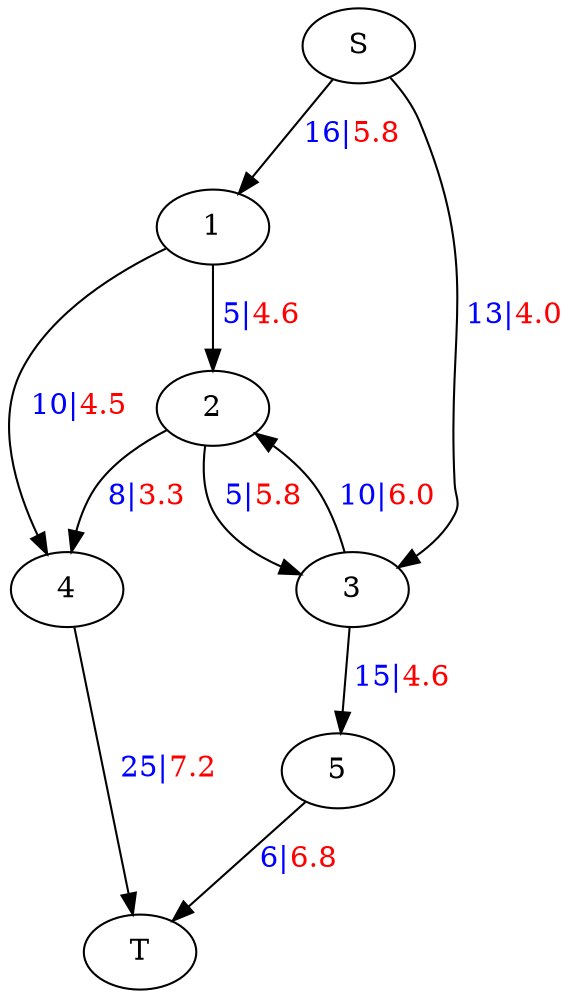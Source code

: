 strict digraph "" {
	graph [comment="Linked List"];
	S -> 1	[label=<<font color="blue"> 16|</font><font color="red">5.8 </font>>];
	S -> 3	[label=<<font color="blue"> 13|</font><font color="red">4.0 </font>>];
	1 -> 2	[label=<<font color="blue"> 5|</font><font color="red">4.6 </font>>];
	1 -> 4	[label=<<font color="blue"> 10|</font><font color="red">4.5 </font>>];
	2 -> 3	[label=<<font color="blue"> 5|</font><font color="red">5.8 </font>>];
	2 -> 4	[label=<<font color="blue"> 8|</font><font color="red">3.3 </font>>];
	3 -> 2	[label=<<font color="blue"> 10|</font><font color="red">6.0 </font>>];
	3 -> 5	[label=<<font color="blue"> 15|</font><font color="red">4.6 </font>>];
	4 -> T	[label=<<font color="blue"> 25|</font><font color="red">7.2 </font>>];
	5 -> T	[label=<<font color="blue"> 6|</font><font color="red">6.8 </font>>];
}
